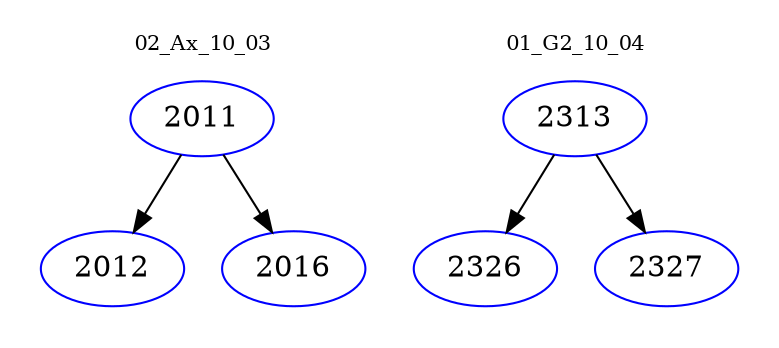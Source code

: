 digraph{
subgraph cluster_0 {
color = white
label = "02_Ax_10_03";
fontsize=10;
T0_2011 [label="2011", color="blue"]
T0_2011 -> T0_2012 [color="black"]
T0_2012 [label="2012", color="blue"]
T0_2011 -> T0_2016 [color="black"]
T0_2016 [label="2016", color="blue"]
}
subgraph cluster_1 {
color = white
label = "01_G2_10_04";
fontsize=10;
T1_2313 [label="2313", color="blue"]
T1_2313 -> T1_2326 [color="black"]
T1_2326 [label="2326", color="blue"]
T1_2313 -> T1_2327 [color="black"]
T1_2327 [label="2327", color="blue"]
}
}

